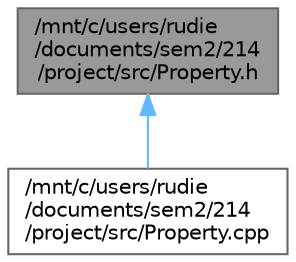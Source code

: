 digraph "/mnt/c/users/rudie/documents/sem2/214/project/src/Property.h"
{
 // LATEX_PDF_SIZE
  bgcolor="transparent";
  edge [fontname=Helvetica,fontsize=10,labelfontname=Helvetica,labelfontsize=10];
  node [fontname=Helvetica,fontsize=10,shape=box,height=0.2,width=0.4];
  Node1 [id="Node000001",label="/mnt/c/users/rudie\l/documents/sem2/214\l/project/src/Property.h",height=0.2,width=0.4,color="gray40", fillcolor="grey60", style="filled", fontcolor="black",tooltip="Definition of the Property class."];
  Node1 -> Node2 [id="edge1_Node000001_Node000002",dir="back",color="steelblue1",style="solid",tooltip=" "];
  Node2 [id="Node000002",label="/mnt/c/users/rudie\l/documents/sem2/214\l/project/src/Property.cpp",height=0.2,width=0.4,color="grey40", fillcolor="white", style="filled",URL="$Property_8cpp.html",tooltip="Implementation of the Property class."];
}
